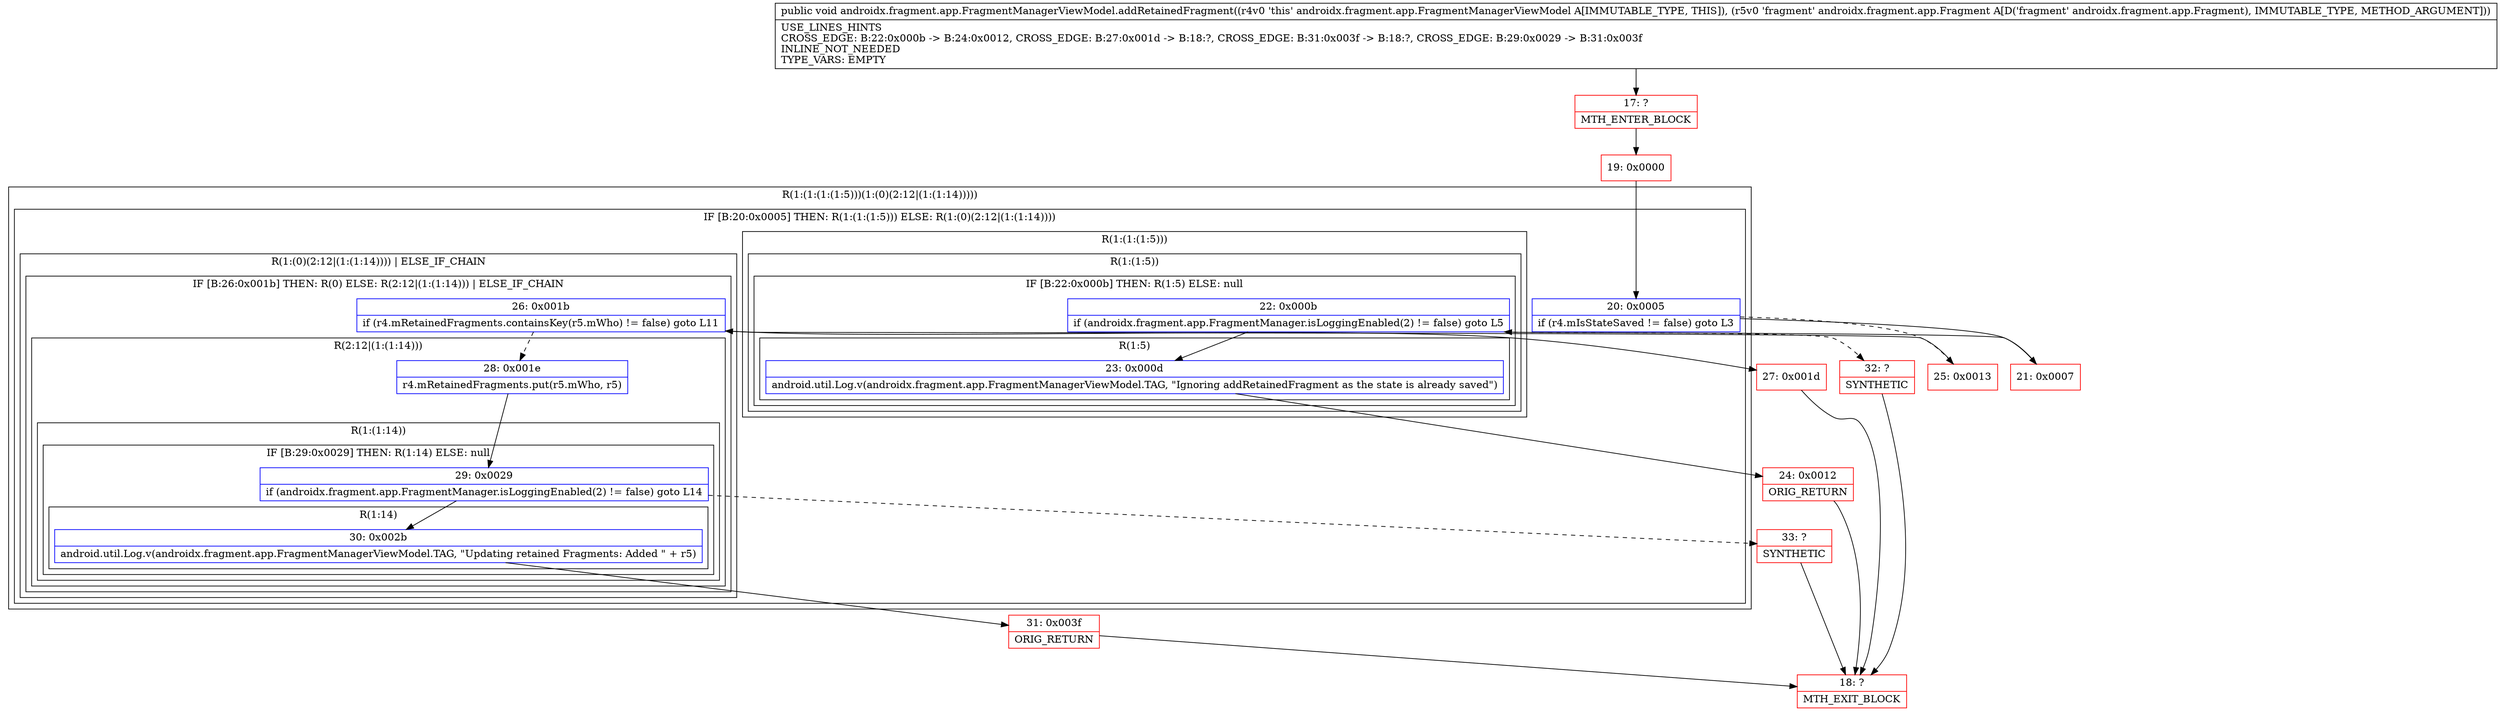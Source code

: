 digraph "CFG forandroidx.fragment.app.FragmentManagerViewModel.addRetainedFragment(Landroidx\/fragment\/app\/Fragment;)V" {
subgraph cluster_Region_1216774297 {
label = "R(1:(1:(1:(1:5)))(1:(0)(2:12|(1:(1:14)))))";
node [shape=record,color=blue];
subgraph cluster_IfRegion_2101540651 {
label = "IF [B:20:0x0005] THEN: R(1:(1:(1:5))) ELSE: R(1:(0)(2:12|(1:(1:14))))";
node [shape=record,color=blue];
Node_20 [shape=record,label="{20\:\ 0x0005|if (r4.mIsStateSaved != false) goto L3\l}"];
subgraph cluster_Region_629713313 {
label = "R(1:(1:(1:5)))";
node [shape=record,color=blue];
subgraph cluster_Region_1901819043 {
label = "R(1:(1:5))";
node [shape=record,color=blue];
subgraph cluster_IfRegion_220569689 {
label = "IF [B:22:0x000b] THEN: R(1:5) ELSE: null";
node [shape=record,color=blue];
Node_22 [shape=record,label="{22\:\ 0x000b|if (androidx.fragment.app.FragmentManager.isLoggingEnabled(2) != false) goto L5\l}"];
subgraph cluster_Region_1739912569 {
label = "R(1:5)";
node [shape=record,color=blue];
Node_23 [shape=record,label="{23\:\ 0x000d|android.util.Log.v(androidx.fragment.app.FragmentManagerViewModel.TAG, \"Ignoring addRetainedFragment as the state is already saved\")\l}"];
}
}
}
}
subgraph cluster_Region_126983567 {
label = "R(1:(0)(2:12|(1:(1:14)))) | ELSE_IF_CHAIN\l";
node [shape=record,color=blue];
subgraph cluster_IfRegion_759504818 {
label = "IF [B:26:0x001b] THEN: R(0) ELSE: R(2:12|(1:(1:14))) | ELSE_IF_CHAIN\l";
node [shape=record,color=blue];
Node_26 [shape=record,label="{26\:\ 0x001b|if (r4.mRetainedFragments.containsKey(r5.mWho) != false) goto L11\l}"];
subgraph cluster_Region_222446891 {
label = "R(0)";
node [shape=record,color=blue];
}
subgraph cluster_Region_1302165191 {
label = "R(2:12|(1:(1:14)))";
node [shape=record,color=blue];
Node_28 [shape=record,label="{28\:\ 0x001e|r4.mRetainedFragments.put(r5.mWho, r5)\l}"];
subgraph cluster_Region_1189865246 {
label = "R(1:(1:14))";
node [shape=record,color=blue];
subgraph cluster_IfRegion_1138153726 {
label = "IF [B:29:0x0029] THEN: R(1:14) ELSE: null";
node [shape=record,color=blue];
Node_29 [shape=record,label="{29\:\ 0x0029|if (androidx.fragment.app.FragmentManager.isLoggingEnabled(2) != false) goto L14\l}"];
subgraph cluster_Region_1545778866 {
label = "R(1:14)";
node [shape=record,color=blue];
Node_30 [shape=record,label="{30\:\ 0x002b|android.util.Log.v(androidx.fragment.app.FragmentManagerViewModel.TAG, \"Updating retained Fragments: Added \" + r5)\l}"];
}
}
}
}
}
}
}
}
Node_17 [shape=record,color=red,label="{17\:\ ?|MTH_ENTER_BLOCK\l}"];
Node_19 [shape=record,color=red,label="{19\:\ 0x0000}"];
Node_21 [shape=record,color=red,label="{21\:\ 0x0007}"];
Node_24 [shape=record,color=red,label="{24\:\ 0x0012|ORIG_RETURN\l}"];
Node_18 [shape=record,color=red,label="{18\:\ ?|MTH_EXIT_BLOCK\l}"];
Node_32 [shape=record,color=red,label="{32\:\ ?|SYNTHETIC\l}"];
Node_25 [shape=record,color=red,label="{25\:\ 0x0013}"];
Node_27 [shape=record,color=red,label="{27\:\ 0x001d}"];
Node_31 [shape=record,color=red,label="{31\:\ 0x003f|ORIG_RETURN\l}"];
Node_33 [shape=record,color=red,label="{33\:\ ?|SYNTHETIC\l}"];
MethodNode[shape=record,label="{public void androidx.fragment.app.FragmentManagerViewModel.addRetainedFragment((r4v0 'this' androidx.fragment.app.FragmentManagerViewModel A[IMMUTABLE_TYPE, THIS]), (r5v0 'fragment' androidx.fragment.app.Fragment A[D('fragment' androidx.fragment.app.Fragment), IMMUTABLE_TYPE, METHOD_ARGUMENT]))  | USE_LINES_HINTS\lCROSS_EDGE: B:22:0x000b \-\> B:24:0x0012, CROSS_EDGE: B:27:0x001d \-\> B:18:?, CROSS_EDGE: B:31:0x003f \-\> B:18:?, CROSS_EDGE: B:29:0x0029 \-\> B:31:0x003f\lINLINE_NOT_NEEDED\lTYPE_VARS: EMPTY\l}"];
MethodNode -> Node_17;Node_20 -> Node_21;
Node_20 -> Node_25[style=dashed];
Node_22 -> Node_23;
Node_22 -> Node_32[style=dashed];
Node_23 -> Node_24;
Node_26 -> Node_27;
Node_26 -> Node_28[style=dashed];
Node_28 -> Node_29;
Node_29 -> Node_30;
Node_29 -> Node_33[style=dashed];
Node_30 -> Node_31;
Node_17 -> Node_19;
Node_19 -> Node_20;
Node_21 -> Node_22;
Node_24 -> Node_18;
Node_32 -> Node_18;
Node_25 -> Node_26;
Node_27 -> Node_18;
Node_31 -> Node_18;
Node_33 -> Node_18;
}

